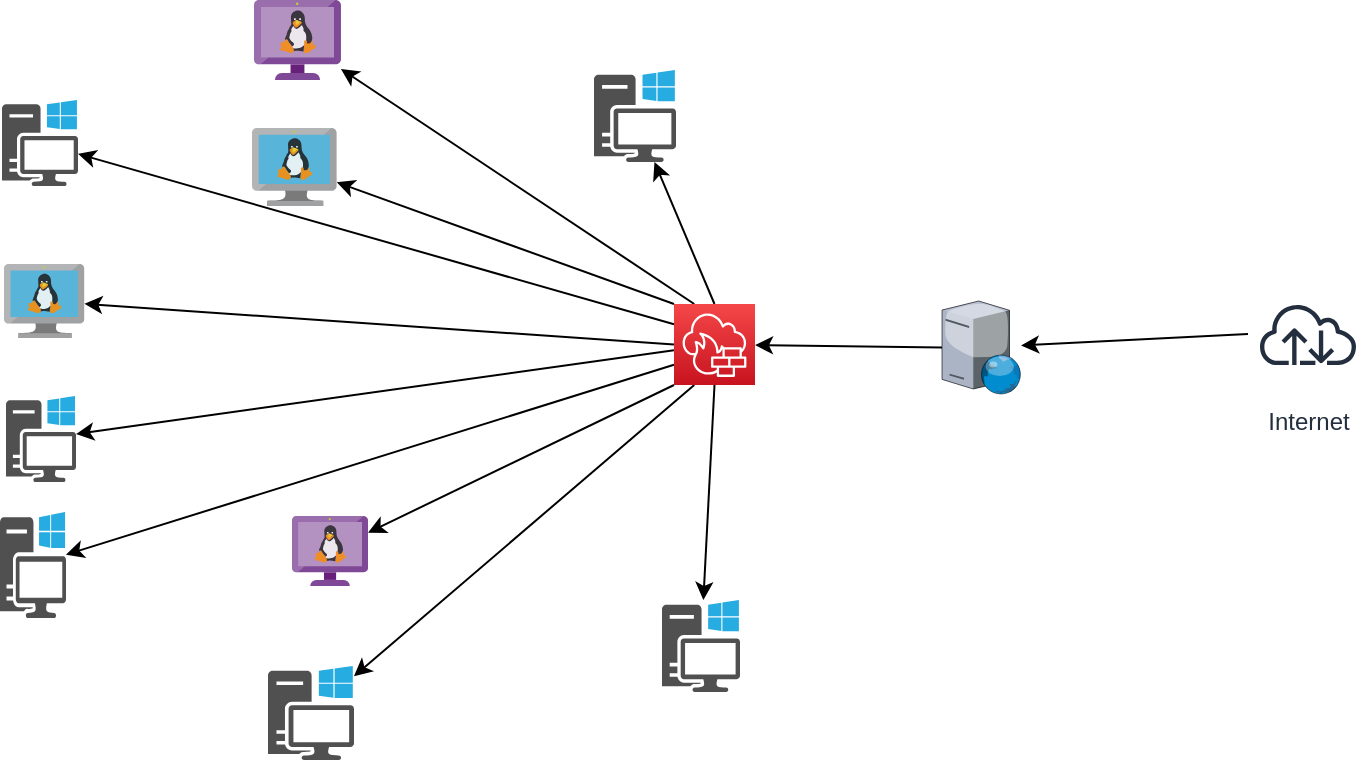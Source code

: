<mxfile version="20.8.16" type="device"><diagram name="Page-1" id="e3a06f82-3646-2815-327d-82caf3d4e204"><mxGraphModel dx="757" dy="496" grid="1" gridSize="1" guides="1" tooltips="1" connect="1" arrows="1" fold="1" page="1" pageScale="1.5" pageWidth="1169" pageHeight="826" background="none" math="0" shadow="0"><root><mxCell id="0" style=";html=1;"/><mxCell id="1" style=";html=1;" parent="0"/><mxCell id="J0FYhkNACSk1-73ZxZzH-55" style="edgeStyle=none;rounded=0;orthogonalLoop=1;jettySize=auto;html=1;exitX=0;exitY=0.5;exitDx=0;exitDy=0;exitPerimeter=0;" edge="1" parent="1" source="J0FYhkNACSk1-73ZxZzH-29" target="J0FYhkNACSk1-73ZxZzH-42"><mxGeometry relative="1" as="geometry"/></mxCell><mxCell id="J0FYhkNACSk1-73ZxZzH-29" value="Internet" style="sketch=0;outlineConnect=0;fontColor=#232F3E;gradientColor=none;strokeColor=#232F3E;fillColor=#ffffff;dashed=0;verticalLabelPosition=bottom;verticalAlign=top;align=center;html=1;fontSize=12;fontStyle=0;aspect=fixed;shape=mxgraph.aws4.resourceIcon;resIcon=mxgraph.aws4.internet;points=[[0,0.5,0,0,0],[0,0.95,0,0,0],[1,0.5,0,0,0]];" vertex="1" parent="1"><mxGeometry x="1191" y="191" width="60" height="60" as="geometry"/></mxCell><mxCell id="J0FYhkNACSk1-73ZxZzH-31" value="" style="sketch=0;pointerEvents=1;shadow=0;dashed=0;html=1;strokeColor=none;fillColor=#505050;labelPosition=center;verticalLabelPosition=bottom;verticalAlign=top;outlineConnect=0;align=center;shape=mxgraph.office.devices.workstation_pc;" vertex="1" parent="1"><mxGeometry x="701" y="387" width="43" height="47" as="geometry"/></mxCell><mxCell id="J0FYhkNACSk1-73ZxZzH-32" value="" style="sketch=0;aspect=fixed;html=1;points=[];align=center;image;fontSize=12;image=img/lib/mscae/VM_Linux_Non_Azure.svg;" vertex="1" parent="1"><mxGeometry x="694" y="54" width="43.48" height="40" as="geometry"/></mxCell><mxCell id="J0FYhkNACSk1-73ZxZzH-33" value="" style="sketch=0;pointerEvents=1;shadow=0;dashed=0;html=1;strokeColor=none;fillColor=#505050;labelPosition=center;verticalLabelPosition=bottom;verticalAlign=top;outlineConnect=0;align=center;shape=mxgraph.office.devices.workstation_pc;" vertex="1" parent="1"><mxGeometry x="567" y="310" width="33" height="53" as="geometry"/></mxCell><mxCell id="J0FYhkNACSk1-73ZxZzH-34" value="" style="sketch=0;pointerEvents=1;shadow=0;dashed=0;html=1;strokeColor=none;fillColor=#505050;labelPosition=center;verticalLabelPosition=bottom;verticalAlign=top;outlineConnect=0;align=center;shape=mxgraph.office.devices.workstation_pc;" vertex="1" parent="1"><mxGeometry x="898" y="354" width="39" height="46" as="geometry"/></mxCell><mxCell id="J0FYhkNACSk1-73ZxZzH-35" value="" style="sketch=0;pointerEvents=1;shadow=0;dashed=0;html=1;strokeColor=none;fillColor=#505050;labelPosition=center;verticalLabelPosition=bottom;verticalAlign=top;outlineConnect=0;align=center;shape=mxgraph.office.devices.workstation_pc;" vertex="1" parent="1"><mxGeometry x="568" y="104" width="38" height="43" as="geometry"/></mxCell><mxCell id="J0FYhkNACSk1-73ZxZzH-36" value="" style="sketch=0;pointerEvents=1;shadow=0;dashed=0;html=1;strokeColor=none;fillColor=#505050;labelPosition=center;verticalLabelPosition=bottom;verticalAlign=top;outlineConnect=0;align=center;shape=mxgraph.office.devices.workstation_pc;" vertex="1" parent="1"><mxGeometry x="570" y="252" width="35" height="43" as="geometry"/></mxCell><mxCell id="J0FYhkNACSk1-73ZxZzH-38" value="" style="sketch=0;pointerEvents=1;shadow=0;dashed=0;html=1;strokeColor=none;fillColor=#505050;labelPosition=center;verticalLabelPosition=bottom;verticalAlign=top;outlineConnect=0;align=center;shape=mxgraph.office.devices.workstation_pc;" vertex="1" parent="1"><mxGeometry x="864" y="89" width="41" height="46" as="geometry"/></mxCell><mxCell id="J0FYhkNACSk1-73ZxZzH-39" value="" style="sketch=0;aspect=fixed;html=1;points=[];align=center;image;fontSize=12;image=img/lib/mscae/VM_Linux.svg;" vertex="1" parent="1"><mxGeometry x="693" y="118" width="42.39" height="39" as="geometry"/></mxCell><mxCell id="J0FYhkNACSk1-73ZxZzH-40" value="" style="sketch=0;aspect=fixed;html=1;points=[];align=center;image;fontSize=12;image=img/lib/mscae/VM_Linux.svg;" vertex="1" parent="1"><mxGeometry x="569" y="186" width="40.22" height="37" as="geometry"/></mxCell><mxCell id="J0FYhkNACSk1-73ZxZzH-41" value="" style="sketch=0;aspect=fixed;html=1;points=[];align=center;image;fontSize=12;image=img/lib/mscae/VM_Linux_Non_Azure.svg;" vertex="1" parent="1"><mxGeometry x="713" y="312" width="38.04" height="35" as="geometry"/></mxCell><mxCell id="J0FYhkNACSk1-73ZxZzH-54" style="edgeStyle=none;rounded=0;orthogonalLoop=1;jettySize=auto;html=1;exitX=0;exitY=0.5;exitDx=0;exitDy=0;exitPerimeter=0;" edge="1" parent="1" source="J0FYhkNACSk1-73ZxZzH-42" target="J0FYhkNACSk1-73ZxZzH-43"><mxGeometry relative="1" as="geometry"/></mxCell><mxCell id="J0FYhkNACSk1-73ZxZzH-42" value="" style="verticalLabelPosition=bottom;sketch=0;aspect=fixed;html=1;verticalAlign=top;strokeColor=none;align=center;outlineConnect=0;shape=mxgraph.citrix.web_server;points=[[0,0.13,0,0,0],[0,0.5,0,0,0],[0,0.84,0,0,0]];" vertex="1" parent="1"><mxGeometry x="1038" y="204.5" width="39.53" height="46.5" as="geometry"/></mxCell><mxCell id="J0FYhkNACSk1-73ZxZzH-44" style="edgeStyle=none;rounded=0;orthogonalLoop=1;jettySize=auto;html=1;" edge="1" parent="1" source="J0FYhkNACSk1-73ZxZzH-43" target="J0FYhkNACSk1-73ZxZzH-36"><mxGeometry relative="1" as="geometry"/></mxCell><mxCell id="J0FYhkNACSk1-73ZxZzH-45" style="edgeStyle=none;rounded=0;orthogonalLoop=1;jettySize=auto;html=1;exitX=0;exitY=1;exitDx=0;exitDy=0;exitPerimeter=0;" edge="1" parent="1" source="J0FYhkNACSk1-73ZxZzH-43" target="J0FYhkNACSk1-73ZxZzH-41"><mxGeometry relative="1" as="geometry"/></mxCell><mxCell id="J0FYhkNACSk1-73ZxZzH-46" style="edgeStyle=none;rounded=0;orthogonalLoop=1;jettySize=auto;html=1;exitX=0;exitY=0;exitDx=0;exitDy=0;exitPerimeter=0;" edge="1" parent="1" source="J0FYhkNACSk1-73ZxZzH-43" target="J0FYhkNACSk1-73ZxZzH-39"><mxGeometry relative="1" as="geometry"/></mxCell><mxCell id="J0FYhkNACSk1-73ZxZzH-47" style="edgeStyle=none;rounded=0;orthogonalLoop=1;jettySize=auto;html=1;exitX=0.25;exitY=0;exitDx=0;exitDy=0;exitPerimeter=0;" edge="1" parent="1" source="J0FYhkNACSk1-73ZxZzH-43" target="J0FYhkNACSk1-73ZxZzH-32"><mxGeometry relative="1" as="geometry"/></mxCell><mxCell id="J0FYhkNACSk1-73ZxZzH-48" style="edgeStyle=none;rounded=0;orthogonalLoop=1;jettySize=auto;html=1;exitX=0.25;exitY=1;exitDx=0;exitDy=0;exitPerimeter=0;" edge="1" parent="1" source="J0FYhkNACSk1-73ZxZzH-43" target="J0FYhkNACSk1-73ZxZzH-31"><mxGeometry relative="1" as="geometry"/></mxCell><mxCell id="J0FYhkNACSk1-73ZxZzH-49" style="edgeStyle=none;rounded=0;orthogonalLoop=1;jettySize=auto;html=1;exitX=0;exitY=0.75;exitDx=0;exitDy=0;exitPerimeter=0;" edge="1" parent="1" source="J0FYhkNACSk1-73ZxZzH-43" target="J0FYhkNACSk1-73ZxZzH-33"><mxGeometry relative="1" as="geometry"/></mxCell><mxCell id="J0FYhkNACSk1-73ZxZzH-50" style="edgeStyle=none;rounded=0;orthogonalLoop=1;jettySize=auto;html=1;exitX=0;exitY=0.25;exitDx=0;exitDy=0;exitPerimeter=0;" edge="1" parent="1" source="J0FYhkNACSk1-73ZxZzH-43" target="J0FYhkNACSk1-73ZxZzH-35"><mxGeometry relative="1" as="geometry"/></mxCell><mxCell id="J0FYhkNACSk1-73ZxZzH-51" style="edgeStyle=none;rounded=0;orthogonalLoop=1;jettySize=auto;html=1;exitX=0;exitY=0.5;exitDx=0;exitDy=0;exitPerimeter=0;" edge="1" parent="1" source="J0FYhkNACSk1-73ZxZzH-43" target="J0FYhkNACSk1-73ZxZzH-40"><mxGeometry relative="1" as="geometry"/></mxCell><mxCell id="J0FYhkNACSk1-73ZxZzH-52" style="edgeStyle=none;rounded=0;orthogonalLoop=1;jettySize=auto;html=1;exitX=0.5;exitY=0;exitDx=0;exitDy=0;exitPerimeter=0;" edge="1" parent="1" source="J0FYhkNACSk1-73ZxZzH-43" target="J0FYhkNACSk1-73ZxZzH-38"><mxGeometry relative="1" as="geometry"/></mxCell><mxCell id="J0FYhkNACSk1-73ZxZzH-53" style="edgeStyle=none;rounded=0;orthogonalLoop=1;jettySize=auto;html=1;exitX=0.5;exitY=1;exitDx=0;exitDy=0;exitPerimeter=0;" edge="1" parent="1" source="J0FYhkNACSk1-73ZxZzH-43" target="J0FYhkNACSk1-73ZxZzH-34"><mxGeometry relative="1" as="geometry"/></mxCell><mxCell id="J0FYhkNACSk1-73ZxZzH-43" value="" style="sketch=0;points=[[0,0,0],[0.25,0,0],[0.5,0,0],[0.75,0,0],[1,0,0],[0,1,0],[0.25,1,0],[0.5,1,0],[0.75,1,0],[1,1,0],[0,0.25,0],[0,0.5,0],[0,0.75,0],[1,0.25,0],[1,0.5,0],[1,0.75,0]];outlineConnect=0;fontColor=#232F3E;gradientColor=#F54749;gradientDirection=north;fillColor=#C7131F;strokeColor=#ffffff;dashed=0;verticalLabelPosition=bottom;verticalAlign=top;align=center;html=1;fontSize=12;fontStyle=0;aspect=fixed;shape=mxgraph.aws4.resourceIcon;resIcon=mxgraph.aws4.network_firewall;" vertex="1" parent="1"><mxGeometry x="904" y="206" width="40.5" height="40.5" as="geometry"/></mxCell></root></mxGraphModel></diagram></mxfile>
